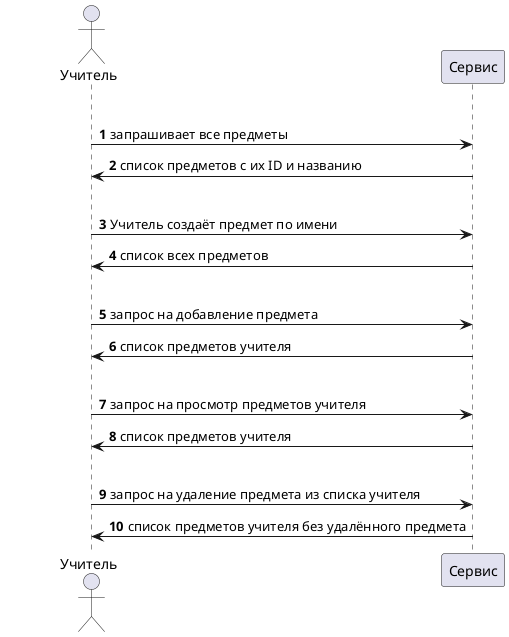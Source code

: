 @enduml

@startuml: Учитель - работа с предметом. 
'https://plantuml.com/sequence-diagram

autonumber
actor Учитель as Teacher
participant Сервис as Service

alt
Teacher -> Service: запрашивает все предметы
Service -> Teacher: список предметов с их ID и названию

alt
Teacher -> Service: Учитель создаёт предмет по имени
Service -> Teacher: список всех предметов

alt
Teacher -> Service: запрос на добавление предмета
Service -> Teacher: список предметов учителя

alt
Teacher -> Service: запрос на просмотр предметов учителя
Service -> Teacher: список предметов учителя

alt
Teacher -> Service: запрос на удаление предмета из списка учителя
Service -> Teacher: список предметов учителя без удалённого предмета

@enduml

@enduml

@startuml: Учитель - работа с методикой. 
'https://plantuml.com/sequence-diagram

autonumber
actor Учитель as Teacher
participant Сервис as Service
participant БД as teachDB

alt
Teacher -> Service: запрос на показ методик учителя
Service -> teachDB: запрос на все методики
teachDB -> Service: список всех методик
Service -> Teacher: список всех методик

alt
Teacher -> Service: создание методики
Service -> teachDB: сохранение методики
teachDB -> Service: список всех методик
Service -> Teacher: список всех методик

alt
Teacher -> Service: обновление методики
Service -> teachDB: поиск и сохранение старой методики
teachDB -> Service: возврат обновлённой методики
Service -> Teacher: показ профиля методики

alt
Teacher -> Service: запрос на удаление методики из списка учителя
Service -> teachDB: поиск методики из базы данных
teachDB -> Service: удаление связи метоидки и учителя
Service -> Teacher: отображение списка методик учителя без удалённой методики

alt
Teacher -> Service: запрос на показ всех методик
Service -> teachDB: запрос в базу на все методики
teachDB -> Service: возврат всех методик
Service -> Teacher: отображение списка методик

Teacher -> Service: запрос на просмотр профиля методики
Service -> teachDB: поиск методики в базе данных
teachDB -> Service: возврат методики из базы
Service -> Teacher: отображение профиля методики

Teacher -> Service: добавление методики в список учителя
Service -> teachDB: поиск методики в базе данных
teachDB -> Service: возврат методики из базы
Service -> Teacher: отображение списка методик учителя

Teacher -> Service: поиск методики по имени
Service -> teachDB: запрос в базу данных по имени
teachDB -> Service: возврат списка методик
Service -> Teacher: показ списка методик учителю

@enduml

@startuml: Учитель - работа с учениками. 
'https://plantuml.com/sequence-diagram

autonumber
actor Учитель as Teacher
participant Сервис as Service
participant БД as teachDB

alt
Teacher -> Service: запрос на список учеников учителя
Service -> teachDB: поиск учеников по ID учителя
teachDB -> Service: список учеников учителя
Service -> Teacher: список учеников учителя

alt
Teacher -> Service: запрос на просмотр профиля ученика
Service -> teachDB: поиск ученика по его ID
teachDB -> Service: ученик
Service -> Teacher: отображение профиля ученика

alt
Teacher -> Service: предложение ученику пройти методику
Service -> teachDB: поиск методики и ученика по их ID
teachDB -> Service: возрат методики
Service -> Teacher: список методик ученика

alt
Teacher -> Service: запрос на удаление ученика из списка учителя
Service -> teachDB: поиск ученика
teachDB -> Service: список учеников
Service -> Teacher: отображение списка учеников без удалённого студента

alt
Teacher -> Service: запрос на список всех учеников
Service -> teachDB: поиск всех учеников
teachDB -> Service: список всех учеников
Service -> Teacher: отображение списка всех учеников. 


Teacher -> Service: запрос на добалвение ученика в список учителя
Service -> teachDB: поиск ученика
teachDB -> Service: список учеников с сохранённым учеником
Service -> Teacher: список учеников учителя
@enduml